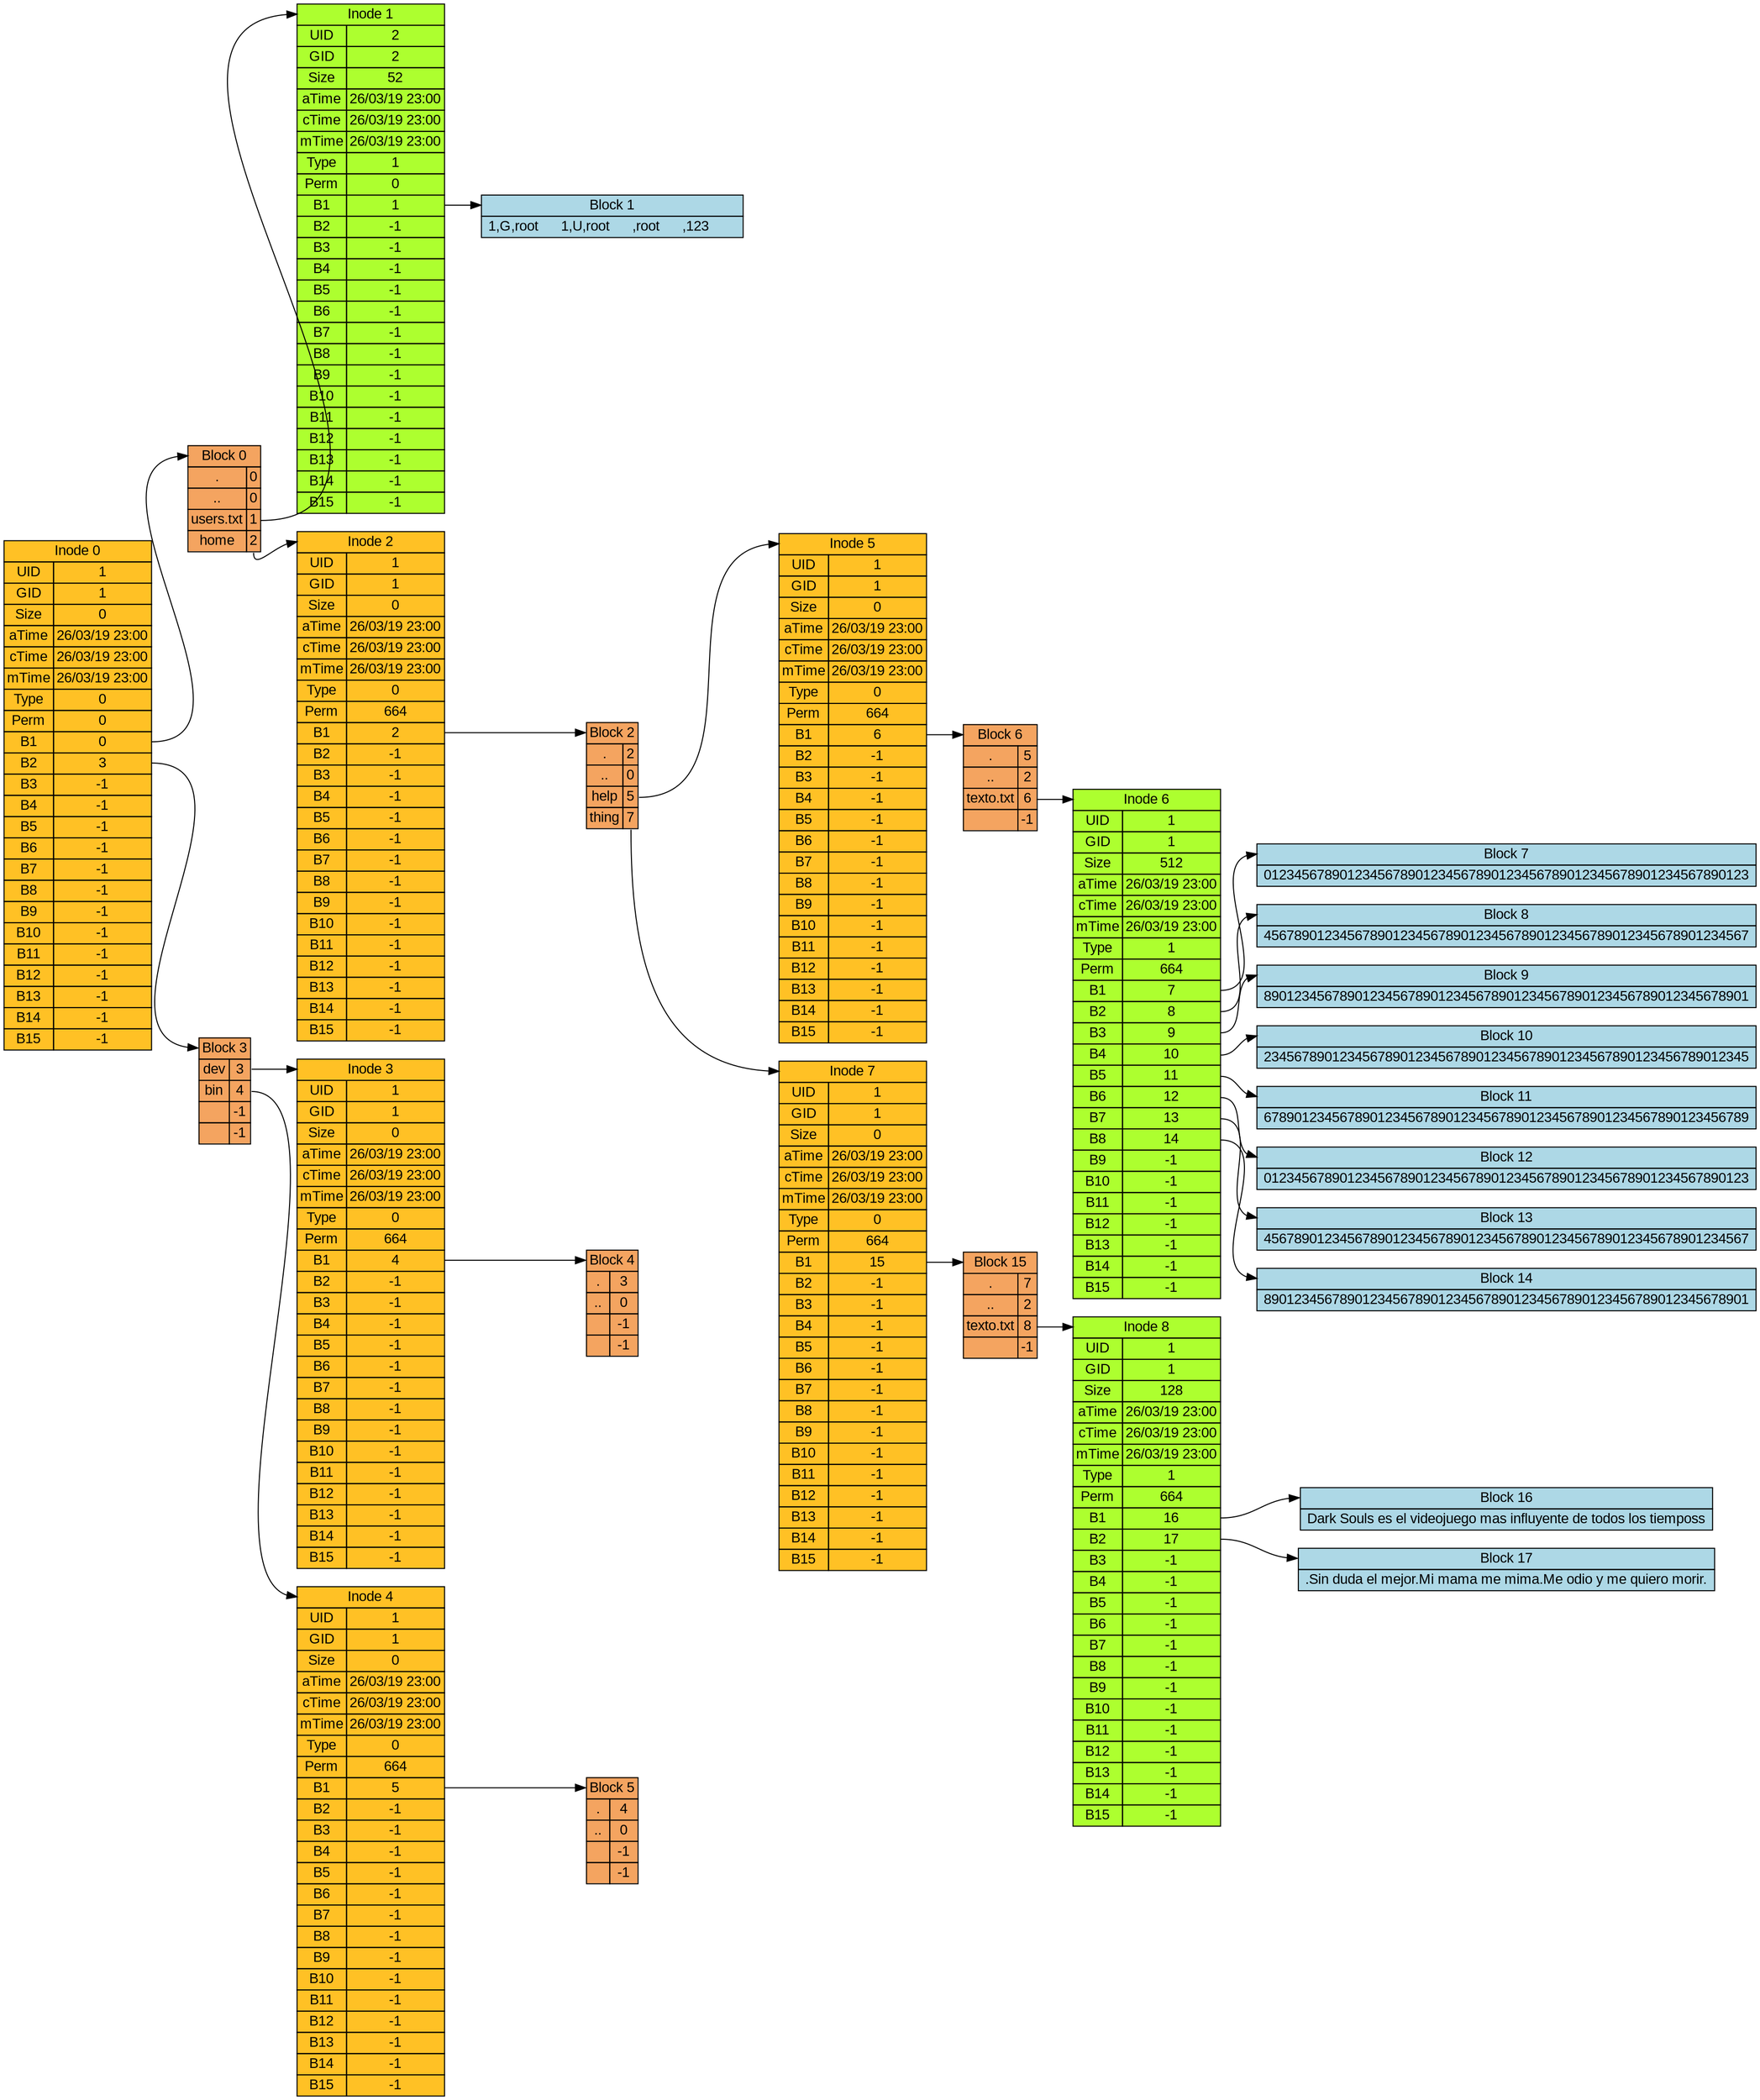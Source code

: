 digraph g {
rankdir = LR;
graph [fontname = "arial"];
node [fontname = "arial"];
edge [fontname = "arial"];
	in0 [shape=none, margin=0, label =<
		<table border="0" cellborder="1" cellspacing="0" bgcolor="goldenrod1">
			<tr> <td colspan = "2" PORT="p">Inode 0</td> </tr>
			<tr> <td>UID</td> <td>1</td> </tr>
			<tr> <td>GID</td> <td>1</td> </tr>
			<tr> <td>Size</td> <td>0</td> </tr>
			<tr> <td>aTime</td> <td>26/03/19 23:00</td> </tr>
			<tr> <td>cTime</td> <td>26/03/19 23:00</td> </tr>
			<tr> <td>mTime</td> <td>26/03/19 23:00</td> </tr>
			<tr> <td>Type</td> <td>0</td> </tr>
			<tr> <td>Perm</td> <td>0</td> </tr>
			<tr> <td>B1</td> <td PORT = "f0">0</td> </tr>
			<tr> <td>B2</td> <td PORT = "f1">3</td> </tr>
			<tr> <td>B3</td> <td PORT = "f2">-1</td> </tr>
			<tr> <td>B4</td> <td PORT = "f3">-1</td> </tr>
			<tr> <td>B5</td> <td PORT = "f4">-1</td> </tr>
			<tr> <td>B6</td> <td PORT = "f5">-1</td> </tr>
			<tr> <td>B7</td> <td PORT = "f6">-1</td> </tr>
			<tr> <td>B8</td> <td PORT = "f7">-1</td> </tr>
			<tr> <td>B9</td> <td PORT = "f8">-1</td> </tr>
			<tr> <td>B10</td> <td PORT = "f9">-1</td> </tr>
			<tr> <td>B11</td> <td PORT = "f10">-1</td> </tr>
			<tr> <td>B12</td> <td PORT = "f11">-1</td> </tr>
			<tr> <td>B13</td> <td PORT = "f12">-1</td> </tr>
			<tr> <td>B14</td> <td PORT = "f13">-1</td> </tr>
			<tr> <td>B15</td> <td PORT = "f14">-1</td> </tr>
	</table> >];

	bl0 [shape=none, margin=0, label =<
		<table border="0" cellborder="1" cellspacing="0" bgcolor="sandybrown">
			<tr> <td colspan = "2" PORT="p">Block 0</td> </tr>
			<tr> <td>.</td> <td PORT = "f0">0</td> </tr>
			<tr> <td>..</td> <td PORT = "f1">0</td> </tr>
			<tr> <td>users.txt</td> <td PORT = "f2">1</td> </tr>
			<tr> <td>home</td> <td PORT = "f3">2</td> </tr>
	</table> >];

	in1 [shape=none, margin=0, label =<
		<table border="0" cellborder="1" cellspacing="0" bgcolor="greenyellow">
			<tr> <td colspan = "2" PORT="p">Inode 1</td> </tr>
			<tr> <td>UID</td> <td>2</td> </tr>
			<tr> <td>GID</td> <td>2</td> </tr>
			<tr> <td>Size</td> <td>52</td> </tr>
			<tr> <td>aTime</td> <td>26/03/19 23:00</td> </tr>
			<tr> <td>cTime</td> <td>26/03/19 23:00</td> </tr>
			<tr> <td>mTime</td> <td>26/03/19 23:00</td> </tr>
			<tr> <td>Type</td> <td>1</td> </tr>
			<tr> <td>Perm</td> <td>0</td> </tr>
			<tr> <td>B1</td> <td PORT = "f0">1</td> </tr>
			<tr> <td>B2</td> <td PORT = "f1">-1</td> </tr>
			<tr> <td>B3</td> <td PORT = "f2">-1</td> </tr>
			<tr> <td>B4</td> <td PORT = "f3">-1</td> </tr>
			<tr> <td>B5</td> <td PORT = "f4">-1</td> </tr>
			<tr> <td>B6</td> <td PORT = "f5">-1</td> </tr>
			<tr> <td>B7</td> <td PORT = "f6">-1</td> </tr>
			<tr> <td>B8</td> <td PORT = "f7">-1</td> </tr>
			<tr> <td>B9</td> <td PORT = "f8">-1</td> </tr>
			<tr> <td>B10</td> <td PORT = "f9">-1</td> </tr>
			<tr> <td>B11</td> <td PORT = "f10">-1</td> </tr>
			<tr> <td>B12</td> <td PORT = "f11">-1</td> </tr>
			<tr> <td>B13</td> <td PORT = "f12">-1</td> </tr>
			<tr> <td>B14</td> <td PORT = "f13">-1</td> </tr>
			<tr> <td>B15</td> <td PORT = "f14">-1</td> </tr>
	</table> >];

	bl1 [shape=none, margin=0, label =<
		<table border="0" cellborder="1" cellspacing="0" bgcolor="lightblue">
			<tr> <td colspan = "2" PORT="p">Block 1</td> </tr>
			<tr> <td colspan = "2"> 1,G,root      
1,U,root      ,root      ,123       
 </td> </tr>
	</table> >];

	in1:f0 -> bl1:p;
	bl0:f2 -> in1:p;
	in2 [shape=none, margin=0, label =<
		<table border="0" cellborder="1" cellspacing="0" bgcolor="goldenrod1">
			<tr> <td colspan = "2" PORT="p">Inode 2</td> </tr>
			<tr> <td>UID</td> <td>1</td> </tr>
			<tr> <td>GID</td> <td>1</td> </tr>
			<tr> <td>Size</td> <td>0</td> </tr>
			<tr> <td>aTime</td> <td>26/03/19 23:00</td> </tr>
			<tr> <td>cTime</td> <td>26/03/19 23:00</td> </tr>
			<tr> <td>mTime</td> <td>26/03/19 23:00</td> </tr>
			<tr> <td>Type</td> <td>0</td> </tr>
			<tr> <td>Perm</td> <td>664</td> </tr>
			<tr> <td>B1</td> <td PORT = "f0">2</td> </tr>
			<tr> <td>B2</td> <td PORT = "f1">-1</td> </tr>
			<tr> <td>B3</td> <td PORT = "f2">-1</td> </tr>
			<tr> <td>B4</td> <td PORT = "f3">-1</td> </tr>
			<tr> <td>B5</td> <td PORT = "f4">-1</td> </tr>
			<tr> <td>B6</td> <td PORT = "f5">-1</td> </tr>
			<tr> <td>B7</td> <td PORT = "f6">-1</td> </tr>
			<tr> <td>B8</td> <td PORT = "f7">-1</td> </tr>
			<tr> <td>B9</td> <td PORT = "f8">-1</td> </tr>
			<tr> <td>B10</td> <td PORT = "f9">-1</td> </tr>
			<tr> <td>B11</td> <td PORT = "f10">-1</td> </tr>
			<tr> <td>B12</td> <td PORT = "f11">-1</td> </tr>
			<tr> <td>B13</td> <td PORT = "f12">-1</td> </tr>
			<tr> <td>B14</td> <td PORT = "f13">-1</td> </tr>
			<tr> <td>B15</td> <td PORT = "f14">-1</td> </tr>
	</table> >];

	bl2 [shape=none, margin=0, label =<
		<table border="0" cellborder="1" cellspacing="0" bgcolor="sandybrown">
			<tr> <td colspan = "2" PORT="p">Block 2</td> </tr>
			<tr> <td>.</td> <td PORT = "f0">2</td> </tr>
			<tr> <td>..</td> <td PORT = "f1">0</td> </tr>
			<tr> <td>help</td> <td PORT = "f2">5</td> </tr>
			<tr> <td>thing</td> <td PORT = "f3">7</td> </tr>
	</table> >];

	in5 [shape=none, margin=0, label =<
		<table border="0" cellborder="1" cellspacing="0" bgcolor="goldenrod1">
			<tr> <td colspan = "2" PORT="p">Inode 5</td> </tr>
			<tr> <td>UID</td> <td>1</td> </tr>
			<tr> <td>GID</td> <td>1</td> </tr>
			<tr> <td>Size</td> <td>0</td> </tr>
			<tr> <td>aTime</td> <td>26/03/19 23:00</td> </tr>
			<tr> <td>cTime</td> <td>26/03/19 23:00</td> </tr>
			<tr> <td>mTime</td> <td>26/03/19 23:00</td> </tr>
			<tr> <td>Type</td> <td>0</td> </tr>
			<tr> <td>Perm</td> <td>664</td> </tr>
			<tr> <td>B1</td> <td PORT = "f0">6</td> </tr>
			<tr> <td>B2</td> <td PORT = "f1">-1</td> </tr>
			<tr> <td>B3</td> <td PORT = "f2">-1</td> </tr>
			<tr> <td>B4</td> <td PORT = "f3">-1</td> </tr>
			<tr> <td>B5</td> <td PORT = "f4">-1</td> </tr>
			<tr> <td>B6</td> <td PORT = "f5">-1</td> </tr>
			<tr> <td>B7</td> <td PORT = "f6">-1</td> </tr>
			<tr> <td>B8</td> <td PORT = "f7">-1</td> </tr>
			<tr> <td>B9</td> <td PORT = "f8">-1</td> </tr>
			<tr> <td>B10</td> <td PORT = "f9">-1</td> </tr>
			<tr> <td>B11</td> <td PORT = "f10">-1</td> </tr>
			<tr> <td>B12</td> <td PORT = "f11">-1</td> </tr>
			<tr> <td>B13</td> <td PORT = "f12">-1</td> </tr>
			<tr> <td>B14</td> <td PORT = "f13">-1</td> </tr>
			<tr> <td>B15</td> <td PORT = "f14">-1</td> </tr>
	</table> >];

	bl6 [shape=none, margin=0, label =<
		<table border="0" cellborder="1" cellspacing="0" bgcolor="sandybrown">
			<tr> <td colspan = "2" PORT="p">Block 6</td> </tr>
			<tr> <td>.</td> <td PORT = "f0">5</td> </tr>
			<tr> <td>..</td> <td PORT = "f1">2</td> </tr>
			<tr> <td>texto.txt</td> <td PORT = "f2">6</td> </tr>
			<tr> <td></td> <td PORT = "f3">-1</td> </tr>
	</table> >];

	in6 [shape=none, margin=0, label =<
		<table border="0" cellborder="1" cellspacing="0" bgcolor="greenyellow">
			<tr> <td colspan = "2" PORT="p">Inode 6</td> </tr>
			<tr> <td>UID</td> <td>1</td> </tr>
			<tr> <td>GID</td> <td>1</td> </tr>
			<tr> <td>Size</td> <td>512</td> </tr>
			<tr> <td>aTime</td> <td>26/03/19 23:00</td> </tr>
			<tr> <td>cTime</td> <td>26/03/19 23:00</td> </tr>
			<tr> <td>mTime</td> <td>26/03/19 23:00</td> </tr>
			<tr> <td>Type</td> <td>1</td> </tr>
			<tr> <td>Perm</td> <td>664</td> </tr>
			<tr> <td>B1</td> <td PORT = "f0">7</td> </tr>
			<tr> <td>B2</td> <td PORT = "f1">8</td> </tr>
			<tr> <td>B3</td> <td PORT = "f2">9</td> </tr>
			<tr> <td>B4</td> <td PORT = "f3">10</td> </tr>
			<tr> <td>B5</td> <td PORT = "f4">11</td> </tr>
			<tr> <td>B6</td> <td PORT = "f5">12</td> </tr>
			<tr> <td>B7</td> <td PORT = "f6">13</td> </tr>
			<tr> <td>B8</td> <td PORT = "f7">14</td> </tr>
			<tr> <td>B9</td> <td PORT = "f8">-1</td> </tr>
			<tr> <td>B10</td> <td PORT = "f9">-1</td> </tr>
			<tr> <td>B11</td> <td PORT = "f10">-1</td> </tr>
			<tr> <td>B12</td> <td PORT = "f11">-1</td> </tr>
			<tr> <td>B13</td> <td PORT = "f12">-1</td> </tr>
			<tr> <td>B14</td> <td PORT = "f13">-1</td> </tr>
			<tr> <td>B15</td> <td PORT = "f14">-1</td> </tr>
	</table> >];

	bl7 [shape=none, margin=0, label =<
		<table border="0" cellborder="1" cellspacing="0" bgcolor="lightblue">
			<tr> <td colspan = "2" PORT="p">Block 7</td> </tr>
			<tr> <td colspan = "2"> 0123456789012345678901234567890123456789012345678901234567890123 </td> </tr>
	</table> >];

	in6:f0 -> bl7:p;
	bl8 [shape=none, margin=0, label =<
		<table border="0" cellborder="1" cellspacing="0" bgcolor="lightblue">
			<tr> <td colspan = "2" PORT="p">Block 8</td> </tr>
			<tr> <td colspan = "2"> 4567890123456789012345678901234567890123456789012345678901234567 </td> </tr>
	</table> >];

	in6:f1 -> bl8:p;
	bl9 [shape=none, margin=0, label =<
		<table border="0" cellborder="1" cellspacing="0" bgcolor="lightblue">
			<tr> <td colspan = "2" PORT="p">Block 9</td> </tr>
			<tr> <td colspan = "2"> 8901234567890123456789012345678901234567890123456789012345678901 </td> </tr>
	</table> >];

	in6:f2 -> bl9:p;
	bl10 [shape=none, margin=0, label =<
		<table border="0" cellborder="1" cellspacing="0" bgcolor="lightblue">
			<tr> <td colspan = "2" PORT="p">Block 10</td> </tr>
			<tr> <td colspan = "2"> 2345678901234567890123456789012345678901234567890123456789012345 </td> </tr>
	</table> >];

	in6:f3 -> bl10:p;
	bl11 [shape=none, margin=0, label =<
		<table border="0" cellborder="1" cellspacing="0" bgcolor="lightblue">
			<tr> <td colspan = "2" PORT="p">Block 11</td> </tr>
			<tr> <td colspan = "2"> 6789012345678901234567890123456789012345678901234567890123456789 </td> </tr>
	</table> >];

	in6:f4 -> bl11:p;
	bl12 [shape=none, margin=0, label =<
		<table border="0" cellborder="1" cellspacing="0" bgcolor="lightblue">
			<tr> <td colspan = "2" PORT="p">Block 12</td> </tr>
			<tr> <td colspan = "2"> 0123456789012345678901234567890123456789012345678901234567890123 </td> </tr>
	</table> >];

	in6:f5 -> bl12:p;
	bl13 [shape=none, margin=0, label =<
		<table border="0" cellborder="1" cellspacing="0" bgcolor="lightblue">
			<tr> <td colspan = "2" PORT="p">Block 13</td> </tr>
			<tr> <td colspan = "2"> 4567890123456789012345678901234567890123456789012345678901234567 </td> </tr>
	</table> >];

	in6:f6 -> bl13:p;
	bl14 [shape=none, margin=0, label =<
		<table border="0" cellborder="1" cellspacing="0" bgcolor="lightblue">
			<tr> <td colspan = "2" PORT="p">Block 14</td> </tr>
			<tr> <td colspan = "2"> 8901234567890123456789012345678901234567890123456789012345678901 </td> </tr>
	</table> >];

	in6:f7 -> bl14:p;
	bl6:f2 -> in6:p;
	in5:f0 -> bl6:p;
	bl2:f2 -> in5:p;
	in7 [shape=none, margin=0, label =<
		<table border="0" cellborder="1" cellspacing="0" bgcolor="goldenrod1">
			<tr> <td colspan = "2" PORT="p">Inode 7</td> </tr>
			<tr> <td>UID</td> <td>1</td> </tr>
			<tr> <td>GID</td> <td>1</td> </tr>
			<tr> <td>Size</td> <td>0</td> </tr>
			<tr> <td>aTime</td> <td>26/03/19 23:00</td> </tr>
			<tr> <td>cTime</td> <td>26/03/19 23:00</td> </tr>
			<tr> <td>mTime</td> <td>26/03/19 23:00</td> </tr>
			<tr> <td>Type</td> <td>0</td> </tr>
			<tr> <td>Perm</td> <td>664</td> </tr>
			<tr> <td>B1</td> <td PORT = "f0">15</td> </tr>
			<tr> <td>B2</td> <td PORT = "f1">-1</td> </tr>
			<tr> <td>B3</td> <td PORT = "f2">-1</td> </tr>
			<tr> <td>B4</td> <td PORT = "f3">-1</td> </tr>
			<tr> <td>B5</td> <td PORT = "f4">-1</td> </tr>
			<tr> <td>B6</td> <td PORT = "f5">-1</td> </tr>
			<tr> <td>B7</td> <td PORT = "f6">-1</td> </tr>
			<tr> <td>B8</td> <td PORT = "f7">-1</td> </tr>
			<tr> <td>B9</td> <td PORT = "f8">-1</td> </tr>
			<tr> <td>B10</td> <td PORT = "f9">-1</td> </tr>
			<tr> <td>B11</td> <td PORT = "f10">-1</td> </tr>
			<tr> <td>B12</td> <td PORT = "f11">-1</td> </tr>
			<tr> <td>B13</td> <td PORT = "f12">-1</td> </tr>
			<tr> <td>B14</td> <td PORT = "f13">-1</td> </tr>
			<tr> <td>B15</td> <td PORT = "f14">-1</td> </tr>
	</table> >];

	bl15 [shape=none, margin=0, label =<
		<table border="0" cellborder="1" cellspacing="0" bgcolor="sandybrown">
			<tr> <td colspan = "2" PORT="p">Block 15</td> </tr>
			<tr> <td>.</td> <td PORT = "f0">7</td> </tr>
			<tr> <td>..</td> <td PORT = "f1">2</td> </tr>
			<tr> <td>texto.txt</td> <td PORT = "f2">8</td> </tr>
			<tr> <td></td> <td PORT = "f3">-1</td> </tr>
	</table> >];

	in8 [shape=none, margin=0, label =<
		<table border="0" cellborder="1" cellspacing="0" bgcolor="greenyellow">
			<tr> <td colspan = "2" PORT="p">Inode 8</td> </tr>
			<tr> <td>UID</td> <td>1</td> </tr>
			<tr> <td>GID</td> <td>1</td> </tr>
			<tr> <td>Size</td> <td>128</td> </tr>
			<tr> <td>aTime</td> <td>26/03/19 23:00</td> </tr>
			<tr> <td>cTime</td> <td>26/03/19 23:00</td> </tr>
			<tr> <td>mTime</td> <td>26/03/19 23:00</td> </tr>
			<tr> <td>Type</td> <td>1</td> </tr>
			<tr> <td>Perm</td> <td>664</td> </tr>
			<tr> <td>B1</td> <td PORT = "f0">16</td> </tr>
			<tr> <td>B2</td> <td PORT = "f1">17</td> </tr>
			<tr> <td>B3</td> <td PORT = "f2">-1</td> </tr>
			<tr> <td>B4</td> <td PORT = "f3">-1</td> </tr>
			<tr> <td>B5</td> <td PORT = "f4">-1</td> </tr>
			<tr> <td>B6</td> <td PORT = "f5">-1</td> </tr>
			<tr> <td>B7</td> <td PORT = "f6">-1</td> </tr>
			<tr> <td>B8</td> <td PORT = "f7">-1</td> </tr>
			<tr> <td>B9</td> <td PORT = "f8">-1</td> </tr>
			<tr> <td>B10</td> <td PORT = "f9">-1</td> </tr>
			<tr> <td>B11</td> <td PORT = "f10">-1</td> </tr>
			<tr> <td>B12</td> <td PORT = "f11">-1</td> </tr>
			<tr> <td>B13</td> <td PORT = "f12">-1</td> </tr>
			<tr> <td>B14</td> <td PORT = "f13">-1</td> </tr>
			<tr> <td>B15</td> <td PORT = "f14">-1</td> </tr>
	</table> >];

	bl16 [shape=none, margin=0, label =<
		<table border="0" cellborder="1" cellspacing="0" bgcolor="lightblue">
			<tr> <td colspan = "2" PORT="p">Block 16</td> </tr>
			<tr> <td colspan = "2"> Dark Souls es el videojuego mas influyente de todos los tiemposs </td> </tr>
	</table> >];

	in8:f0 -> bl16:p;
	bl17 [shape=none, margin=0, label =<
		<table border="0" cellborder="1" cellspacing="0" bgcolor="lightblue">
			<tr> <td colspan = "2" PORT="p">Block 17</td> </tr>
			<tr> <td colspan = "2"> .
Sin duda el mejor.
Mi mama me mima.
Me odio y me quiero morir. </td> </tr>
	</table> >];

	in8:f1 -> bl17:p;
	bl15:f2 -> in8:p;
	in7:f0 -> bl15:p;
	bl2:f3 -> in7:p;
	in2:f0 -> bl2:p;
	bl0:f3 -> in2:p;
	in0:f0 -> bl0:p;
	bl3 [shape=none, margin=0, label =<
		<table border="0" cellborder="1" cellspacing="0" bgcolor="sandybrown">
			<tr> <td colspan = "2" PORT="p">Block 3</td> </tr>
			<tr> <td>dev</td> <td PORT = "f0">3</td> </tr>
			<tr> <td>bin</td> <td PORT = "f1">4</td> </tr>
			<tr> <td></td> <td PORT = "f2">-1</td> </tr>
			<tr> <td></td> <td PORT = "f3">-1</td> </tr>
	</table> >];

	in3 [shape=none, margin=0, label =<
		<table border="0" cellborder="1" cellspacing="0" bgcolor="goldenrod1">
			<tr> <td colspan = "2" PORT="p">Inode 3</td> </tr>
			<tr> <td>UID</td> <td>1</td> </tr>
			<tr> <td>GID</td> <td>1</td> </tr>
			<tr> <td>Size</td> <td>0</td> </tr>
			<tr> <td>aTime</td> <td>26/03/19 23:00</td> </tr>
			<tr> <td>cTime</td> <td>26/03/19 23:00</td> </tr>
			<tr> <td>mTime</td> <td>26/03/19 23:00</td> </tr>
			<tr> <td>Type</td> <td>0</td> </tr>
			<tr> <td>Perm</td> <td>664</td> </tr>
			<tr> <td>B1</td> <td PORT = "f0">4</td> </tr>
			<tr> <td>B2</td> <td PORT = "f1">-1</td> </tr>
			<tr> <td>B3</td> <td PORT = "f2">-1</td> </tr>
			<tr> <td>B4</td> <td PORT = "f3">-1</td> </tr>
			<tr> <td>B5</td> <td PORT = "f4">-1</td> </tr>
			<tr> <td>B6</td> <td PORT = "f5">-1</td> </tr>
			<tr> <td>B7</td> <td PORT = "f6">-1</td> </tr>
			<tr> <td>B8</td> <td PORT = "f7">-1</td> </tr>
			<tr> <td>B9</td> <td PORT = "f8">-1</td> </tr>
			<tr> <td>B10</td> <td PORT = "f9">-1</td> </tr>
			<tr> <td>B11</td> <td PORT = "f10">-1</td> </tr>
			<tr> <td>B12</td> <td PORT = "f11">-1</td> </tr>
			<tr> <td>B13</td> <td PORT = "f12">-1</td> </tr>
			<tr> <td>B14</td> <td PORT = "f13">-1</td> </tr>
			<tr> <td>B15</td> <td PORT = "f14">-1</td> </tr>
	</table> >];

	bl4 [shape=none, margin=0, label =<
		<table border="0" cellborder="1" cellspacing="0" bgcolor="sandybrown">
			<tr> <td colspan = "2" PORT="p">Block 4</td> </tr>
			<tr> <td>.</td> <td PORT = "f0">3</td> </tr>
			<tr> <td>..</td> <td PORT = "f1">0</td> </tr>
			<tr> <td></td> <td PORT = "f2">-1</td> </tr>
			<tr> <td></td> <td PORT = "f3">-1</td> </tr>
	</table> >];

	in3:f0 -> bl4:p;
	bl3:f0 -> in3:p;
	in4 [shape=none, margin=0, label =<
		<table border="0" cellborder="1" cellspacing="0" bgcolor="goldenrod1">
			<tr> <td colspan = "2" PORT="p">Inode 4</td> </tr>
			<tr> <td>UID</td> <td>1</td> </tr>
			<tr> <td>GID</td> <td>1</td> </tr>
			<tr> <td>Size</td> <td>0</td> </tr>
			<tr> <td>aTime</td> <td>26/03/19 23:00</td> </tr>
			<tr> <td>cTime</td> <td>26/03/19 23:00</td> </tr>
			<tr> <td>mTime</td> <td>26/03/19 23:00</td> </tr>
			<tr> <td>Type</td> <td>0</td> </tr>
			<tr> <td>Perm</td> <td>664</td> </tr>
			<tr> <td>B1</td> <td PORT = "f0">5</td> </tr>
			<tr> <td>B2</td> <td PORT = "f1">-1</td> </tr>
			<tr> <td>B3</td> <td PORT = "f2">-1</td> </tr>
			<tr> <td>B4</td> <td PORT = "f3">-1</td> </tr>
			<tr> <td>B5</td> <td PORT = "f4">-1</td> </tr>
			<tr> <td>B6</td> <td PORT = "f5">-1</td> </tr>
			<tr> <td>B7</td> <td PORT = "f6">-1</td> </tr>
			<tr> <td>B8</td> <td PORT = "f7">-1</td> </tr>
			<tr> <td>B9</td> <td PORT = "f8">-1</td> </tr>
			<tr> <td>B10</td> <td PORT = "f9">-1</td> </tr>
			<tr> <td>B11</td> <td PORT = "f10">-1</td> </tr>
			<tr> <td>B12</td> <td PORT = "f11">-1</td> </tr>
			<tr> <td>B13</td> <td PORT = "f12">-1</td> </tr>
			<tr> <td>B14</td> <td PORT = "f13">-1</td> </tr>
			<tr> <td>B15</td> <td PORT = "f14">-1</td> </tr>
	</table> >];

	bl5 [shape=none, margin=0, label =<
		<table border="0" cellborder="1" cellspacing="0" bgcolor="sandybrown">
			<tr> <td colspan = "2" PORT="p">Block 5</td> </tr>
			<tr> <td>.</td> <td PORT = "f0">4</td> </tr>
			<tr> <td>..</td> <td PORT = "f1">0</td> </tr>
			<tr> <td></td> <td PORT = "f2">-1</td> </tr>
			<tr> <td></td> <td PORT = "f3">-1</td> </tr>
	</table> >];

	in4:f0 -> bl5:p;
	bl3:f1 -> in4:p;
	in0:f1 -> bl3:p;
}
